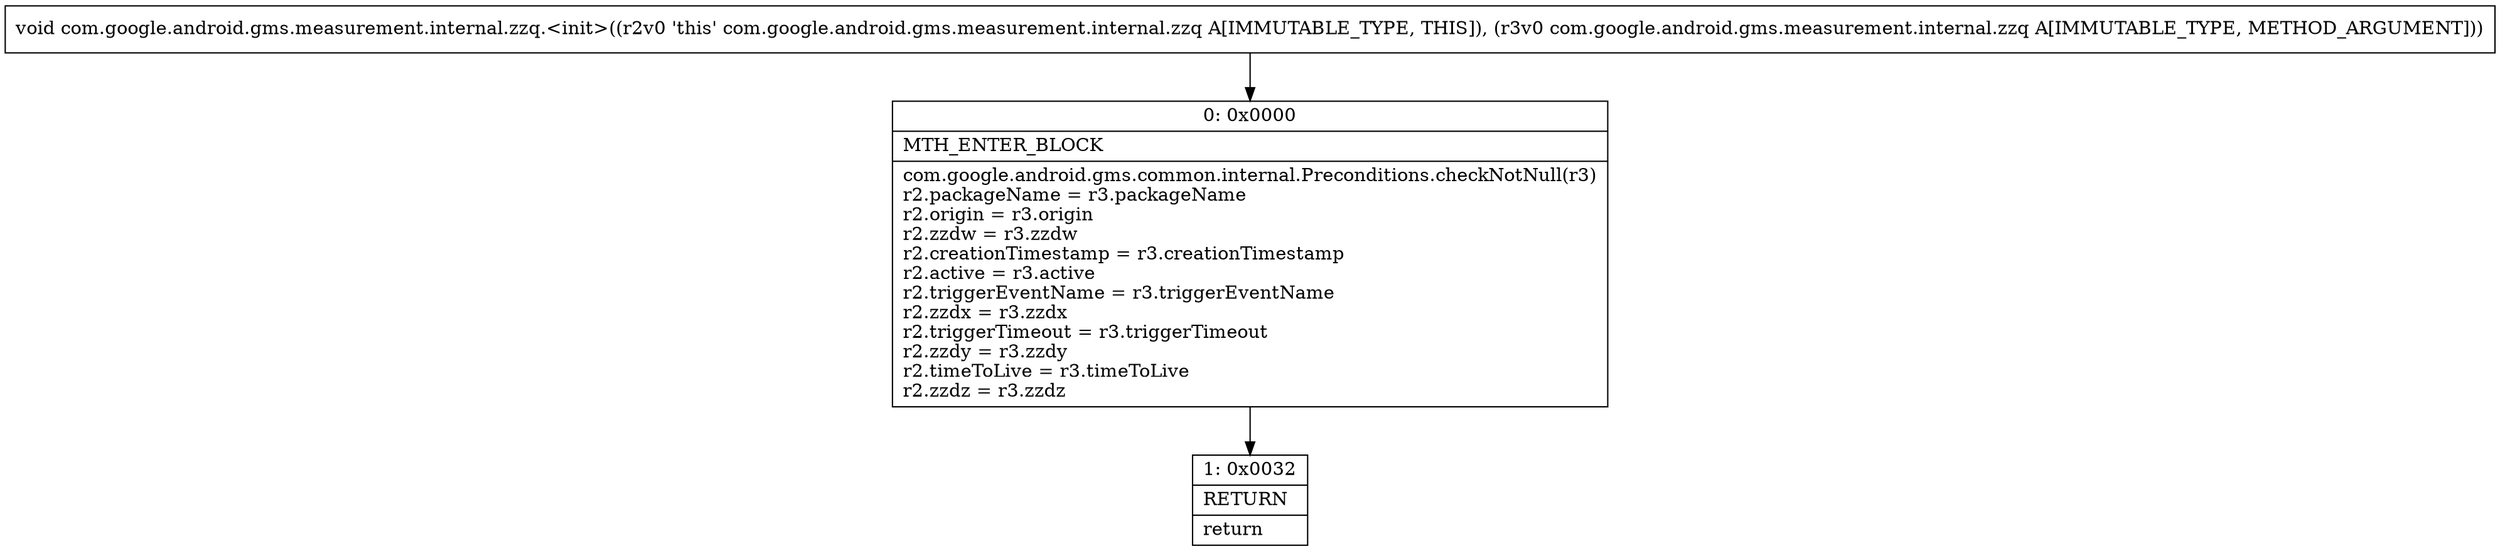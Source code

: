 digraph "CFG forcom.google.android.gms.measurement.internal.zzq.\<init\>(Lcom\/google\/android\/gms\/measurement\/internal\/zzq;)V" {
Node_0 [shape=record,label="{0\:\ 0x0000|MTH_ENTER_BLOCK\l|com.google.android.gms.common.internal.Preconditions.checkNotNull(r3)\lr2.packageName = r3.packageName\lr2.origin = r3.origin\lr2.zzdw = r3.zzdw\lr2.creationTimestamp = r3.creationTimestamp\lr2.active = r3.active\lr2.triggerEventName = r3.triggerEventName\lr2.zzdx = r3.zzdx\lr2.triggerTimeout = r3.triggerTimeout\lr2.zzdy = r3.zzdy\lr2.timeToLive = r3.timeToLive\lr2.zzdz = r3.zzdz\l}"];
Node_1 [shape=record,label="{1\:\ 0x0032|RETURN\l|return\l}"];
MethodNode[shape=record,label="{void com.google.android.gms.measurement.internal.zzq.\<init\>((r2v0 'this' com.google.android.gms.measurement.internal.zzq A[IMMUTABLE_TYPE, THIS]), (r3v0 com.google.android.gms.measurement.internal.zzq A[IMMUTABLE_TYPE, METHOD_ARGUMENT])) }"];
MethodNode -> Node_0;
Node_0 -> Node_1;
}

